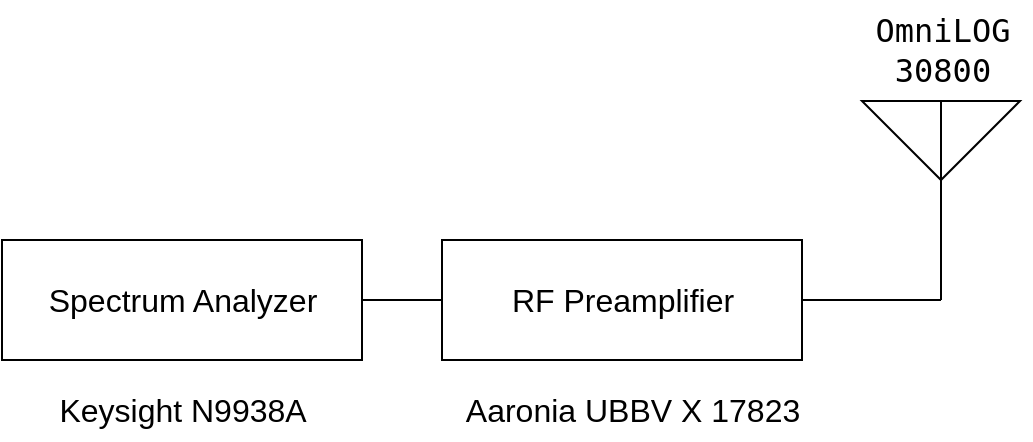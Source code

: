 <mxfile version="23.1.5" type="device">
  <diagram name="Page-1" id="scoB1WjYKybkdFovzfeb">
    <mxGraphModel dx="3500" dy="3537" grid="1" gridSize="10" guides="1" tooltips="1" connect="1" arrows="1" fold="1" page="1" pageScale="1" pageWidth="850" pageHeight="1100" math="0" shadow="0">
      <root>
        <mxCell id="0" />
        <mxCell id="1" parent="0" />
        <mxCell id="0cBxrC192xeV2Vr6zIB5-2" value="" style="verticalLabelPosition=bottom;shadow=0;dashed=0;align=center;html=1;verticalAlign=top;shape=mxgraph.electrical.radio.aerial_-_antenna_2;" parent="1" vertex="1">
          <mxGeometry x="670" y="-580" width="79" height="100" as="geometry" />
        </mxCell>
        <mxCell id="0cBxrC192xeV2Vr6zIB5-5" value="" style="endArrow=none;html=1;rounded=0;entryX=0.5;entryY=1;entryDx=0;entryDy=0;entryPerimeter=0;" parent="1" target="0cBxrC192xeV2Vr6zIB5-2" edge="1">
          <mxGeometry width="50" height="50" relative="1" as="geometry">
            <mxPoint x="390" y="-480" as="sourcePoint" />
            <mxPoint x="450" y="-550" as="targetPoint" />
          </mxGeometry>
        </mxCell>
        <mxCell id="0cBxrC192xeV2Vr6zIB5-6" value="" style="rounded=0;whiteSpace=wrap;html=1;" parent="1" vertex="1">
          <mxGeometry x="240" y="-510" width="180" height="60" as="geometry" />
        </mxCell>
        <mxCell id="0cBxrC192xeV2Vr6zIB5-8" value="&lt;pre style=&quot;margin-top: 0px; margin-bottom: 0px; font-size: 16px;&quot;&gt;&lt;pre style=&quot;margin-top: 0px; margin-bottom: 0px;&quot;&gt;&lt;span style=&quot;background-color: initial; font-family: Helvetica; white-space-collapse: collapse;&quot;&gt;Spectrum Analyzer&lt;/span&gt;&lt;br&gt;&lt;/pre&gt;&lt;/pre&gt;" style="text;html=1;align=center;verticalAlign=middle;resizable=0;points=[];autosize=1;strokeColor=none;fillColor=none;" parent="1" vertex="1">
          <mxGeometry x="250" y="-495" width="160" height="30" as="geometry" />
        </mxCell>
        <mxCell id="0cBxrC192xeV2Vr6zIB5-10" value="&lt;pre style=&quot;margin-top: 0px; margin-bottom: 0px; font-size: 16px;&quot;&gt;&lt;font style=&quot;font-size: 16px;&quot;&gt;OmniLOG&lt;/font&gt;&lt;/pre&gt;&lt;pre style=&quot;margin-top: 0px; margin-bottom: 0px; font-size: 16px;&quot;&gt;&lt;font style=&quot;font-size: 16px;&quot;&gt;30800&lt;/font&gt;&lt;/pre&gt;" style="text;html=1;align=center;verticalAlign=middle;resizable=0;points=[];autosize=1;strokeColor=none;fillColor=none;" parent="1" vertex="1">
          <mxGeometry x="664.5" y="-630" width="90" height="50" as="geometry" />
        </mxCell>
        <mxCell id="vKOvaUIium4uuMvGmsLT-1" value="" style="rounded=0;whiteSpace=wrap;html=1;" vertex="1" parent="1">
          <mxGeometry x="460" y="-510" width="180" height="60" as="geometry" />
        </mxCell>
        <mxCell id="vKOvaUIium4uuMvGmsLT-4" value="&lt;font style=&quot;font-size: 16px;&quot;&gt;Aaronia UBBV X 17823&lt;/font&gt;" style="text;html=1;align=center;verticalAlign=middle;resizable=0;points=[];autosize=1;strokeColor=none;fillColor=none;" vertex="1" parent="1">
          <mxGeometry x="460" y="-440" width="190" height="30" as="geometry" />
        </mxCell>
        <mxCell id="vKOvaUIium4uuMvGmsLT-5" value="&lt;font style=&quot;font-size: 16px;&quot;&gt;RF Preamplifier&lt;/font&gt;" style="text;html=1;align=center;verticalAlign=middle;resizable=0;points=[];autosize=1;strokeColor=none;fillColor=none;" vertex="1" parent="1">
          <mxGeometry x="485" y="-495" width="130" height="30" as="geometry" />
        </mxCell>
        <mxCell id="vKOvaUIium4uuMvGmsLT-8" value="&lt;font style=&quot;font-size: 16px;&quot;&gt;Keysight N9938A&lt;/font&gt;" style="text;html=1;align=center;verticalAlign=middle;resizable=0;points=[];autosize=1;strokeColor=none;fillColor=none;" vertex="1" parent="1">
          <mxGeometry x="255" y="-440" width="150" height="30" as="geometry" />
        </mxCell>
      </root>
    </mxGraphModel>
  </diagram>
</mxfile>
